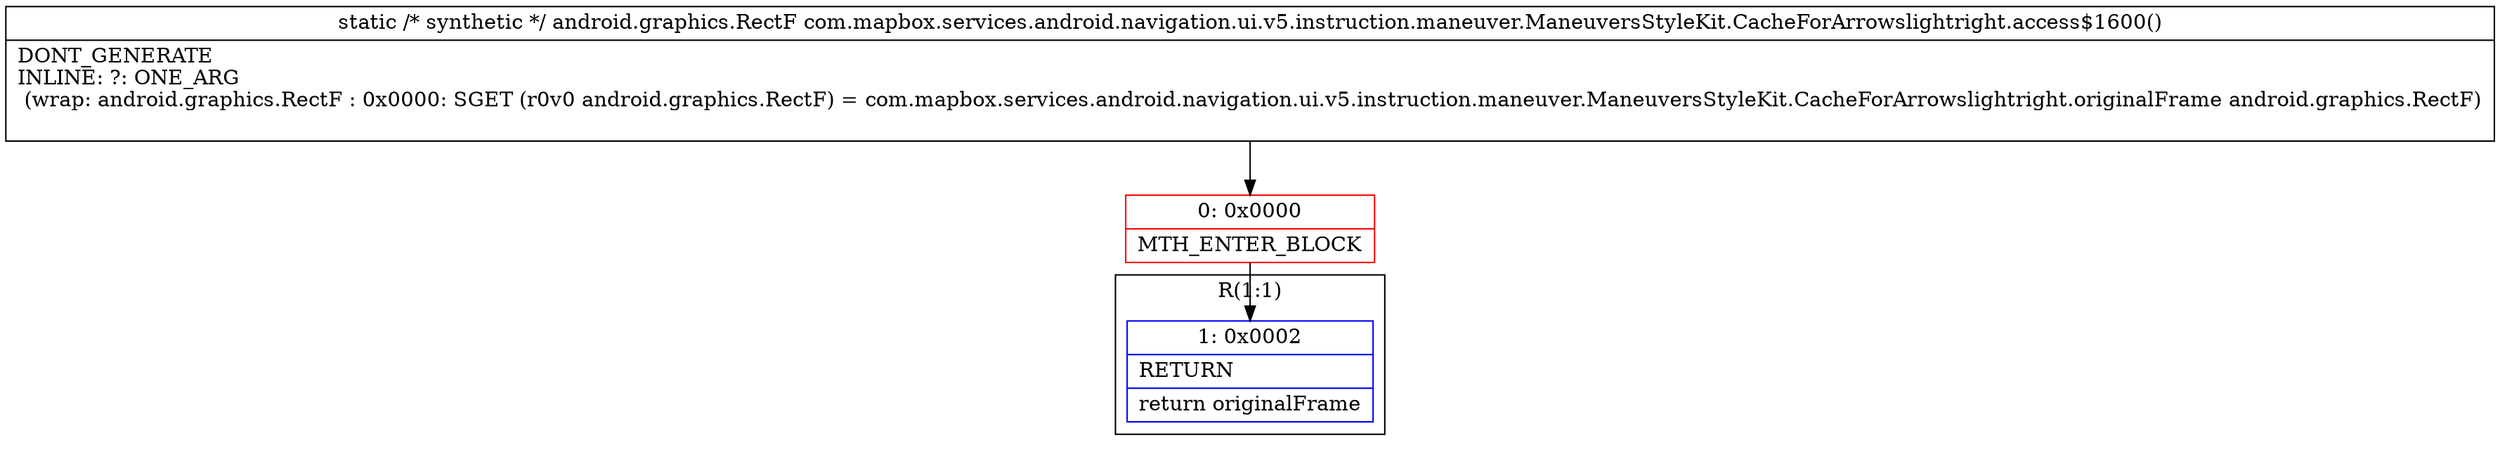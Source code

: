 digraph "CFG forcom.mapbox.services.android.navigation.ui.v5.instruction.maneuver.ManeuversStyleKit.CacheForArrowslightright.access$1600()Landroid\/graphics\/RectF;" {
subgraph cluster_Region_1221390105 {
label = "R(1:1)";
node [shape=record,color=blue];
Node_1 [shape=record,label="{1\:\ 0x0002|RETURN\l|return originalFrame\l}"];
}
Node_0 [shape=record,color=red,label="{0\:\ 0x0000|MTH_ENTER_BLOCK\l}"];
MethodNode[shape=record,label="{static \/* synthetic *\/ android.graphics.RectF com.mapbox.services.android.navigation.ui.v5.instruction.maneuver.ManeuversStyleKit.CacheForArrowslightright.access$1600()  | DONT_GENERATE\lINLINE: ?: ONE_ARG  \l  (wrap: android.graphics.RectF : 0x0000: SGET  (r0v0 android.graphics.RectF) =  com.mapbox.services.android.navigation.ui.v5.instruction.maneuver.ManeuversStyleKit.CacheForArrowslightright.originalFrame android.graphics.RectF)\l\l}"];
MethodNode -> Node_0;
Node_0 -> Node_1;
}

